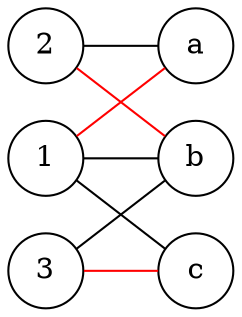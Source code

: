 strict graph G {
    rankdir="LR";
    1 [pin=true,pos="0,3!",shape="circle"];
    2 [pin=true,pos="0,2!",shape="circle"];
    3 [pin=true,pos="0,1!",shape="circle"];
    a [pin=true,pos="1,3!",shape="circle"];
    b [pin=true,pos="1,2!",shape="circle"];
    c [pin=true,pos="1,1!",shape="circle"];

    1 -- a [color="red"];
    1 -- b
    1 -- c
    2 -- a
    2 -- b [color="red"];
    3 -- b
    3 -- c [color="red"];
}
